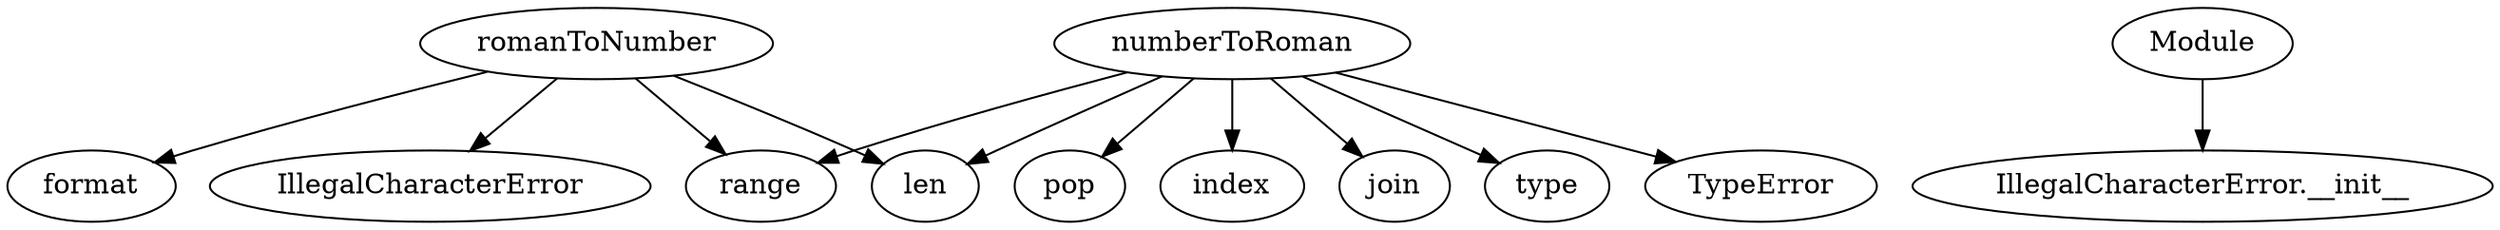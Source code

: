 strict digraph  {
romanToNumber;
IllegalCharacterError;
format;
len;
range;
numberToRoman;
type;
TypeError;
pop;
index;
join;
Module;
"IllegalCharacterError.__init__";
romanToNumber -> IllegalCharacterError;
romanToNumber -> format;
romanToNumber -> len;
romanToNumber -> range;
numberToRoman -> type;
numberToRoman -> TypeError;
numberToRoman -> len;
numberToRoman -> pop;
numberToRoman -> range;
numberToRoman -> index;
numberToRoman -> join;
Module -> "IllegalCharacterError.__init__";
}
